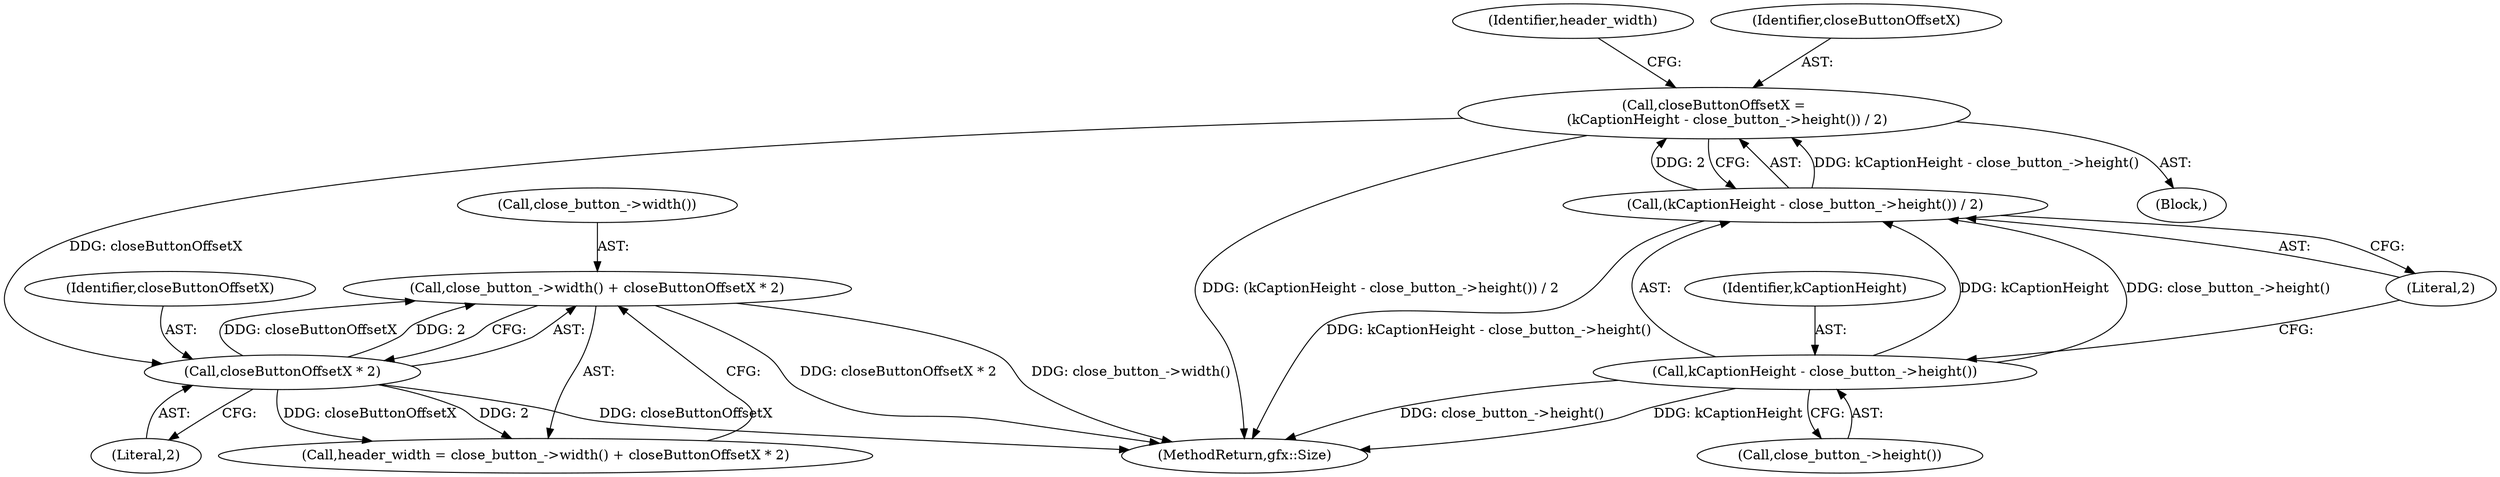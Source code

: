 digraph "0_Chrome_7f8cdab6fda192d15e45a3e9682b1eec427870c5_3@API" {
"1000128" [label="(Call,close_button_->width() + closeButtonOffsetX * 2)"];
"1000130" [label="(Call,closeButtonOffsetX * 2)"];
"1000118" [label="(Call,closeButtonOffsetX =\n      (kCaptionHeight - close_button_->height()) / 2)"];
"1000120" [label="(Call,(kCaptionHeight - close_button_->height()) / 2)"];
"1000121" [label="(Call,kCaptionHeight - close_button_->height())"];
"1000122" [label="(Identifier,kCaptionHeight)"];
"1000128" [label="(Call,close_button_->width() + closeButtonOffsetX * 2)"];
"1000123" [label="(Call,close_button_->height())"];
"1000127" [label="(Identifier,header_width)"];
"1000118" [label="(Call,closeButtonOffsetX =\n      (kCaptionHeight - close_button_->height()) / 2)"];
"1000121" [label="(Call,kCaptionHeight - close_button_->height())"];
"1000141" [label="(MethodReturn,gfx::Size)"];
"1000119" [label="(Identifier,closeButtonOffsetX)"];
"1000126" [label="(Call,header_width = close_button_->width() + closeButtonOffsetX * 2)"];
"1000120" [label="(Call,(kCaptionHeight - close_button_->height()) / 2)"];
"1000124" [label="(Literal,2)"];
"1000130" [label="(Call,closeButtonOffsetX * 2)"];
"1000131" [label="(Identifier,closeButtonOffsetX)"];
"1000101" [label="(Block,)"];
"1000129" [label="(Call,close_button_->width())"];
"1000132" [label="(Literal,2)"];
"1000128" -> "1000126"  [label="AST: "];
"1000128" -> "1000130"  [label="CFG: "];
"1000129" -> "1000128"  [label="AST: "];
"1000130" -> "1000128"  [label="AST: "];
"1000126" -> "1000128"  [label="CFG: "];
"1000128" -> "1000141"  [label="DDG: closeButtonOffsetX * 2"];
"1000128" -> "1000141"  [label="DDG: close_button_->width()"];
"1000130" -> "1000128"  [label="DDG: closeButtonOffsetX"];
"1000130" -> "1000128"  [label="DDG: 2"];
"1000130" -> "1000132"  [label="CFG: "];
"1000131" -> "1000130"  [label="AST: "];
"1000132" -> "1000130"  [label="AST: "];
"1000130" -> "1000141"  [label="DDG: closeButtonOffsetX"];
"1000130" -> "1000126"  [label="DDG: closeButtonOffsetX"];
"1000130" -> "1000126"  [label="DDG: 2"];
"1000118" -> "1000130"  [label="DDG: closeButtonOffsetX"];
"1000118" -> "1000101"  [label="AST: "];
"1000118" -> "1000120"  [label="CFG: "];
"1000119" -> "1000118"  [label="AST: "];
"1000120" -> "1000118"  [label="AST: "];
"1000127" -> "1000118"  [label="CFG: "];
"1000118" -> "1000141"  [label="DDG: (kCaptionHeight - close_button_->height()) / 2"];
"1000120" -> "1000118"  [label="DDG: kCaptionHeight - close_button_->height()"];
"1000120" -> "1000118"  [label="DDG: 2"];
"1000120" -> "1000124"  [label="CFG: "];
"1000121" -> "1000120"  [label="AST: "];
"1000124" -> "1000120"  [label="AST: "];
"1000120" -> "1000141"  [label="DDG: kCaptionHeight - close_button_->height()"];
"1000121" -> "1000120"  [label="DDG: kCaptionHeight"];
"1000121" -> "1000120"  [label="DDG: close_button_->height()"];
"1000121" -> "1000123"  [label="CFG: "];
"1000122" -> "1000121"  [label="AST: "];
"1000123" -> "1000121"  [label="AST: "];
"1000124" -> "1000121"  [label="CFG: "];
"1000121" -> "1000141"  [label="DDG: close_button_->height()"];
"1000121" -> "1000141"  [label="DDG: kCaptionHeight"];
}
